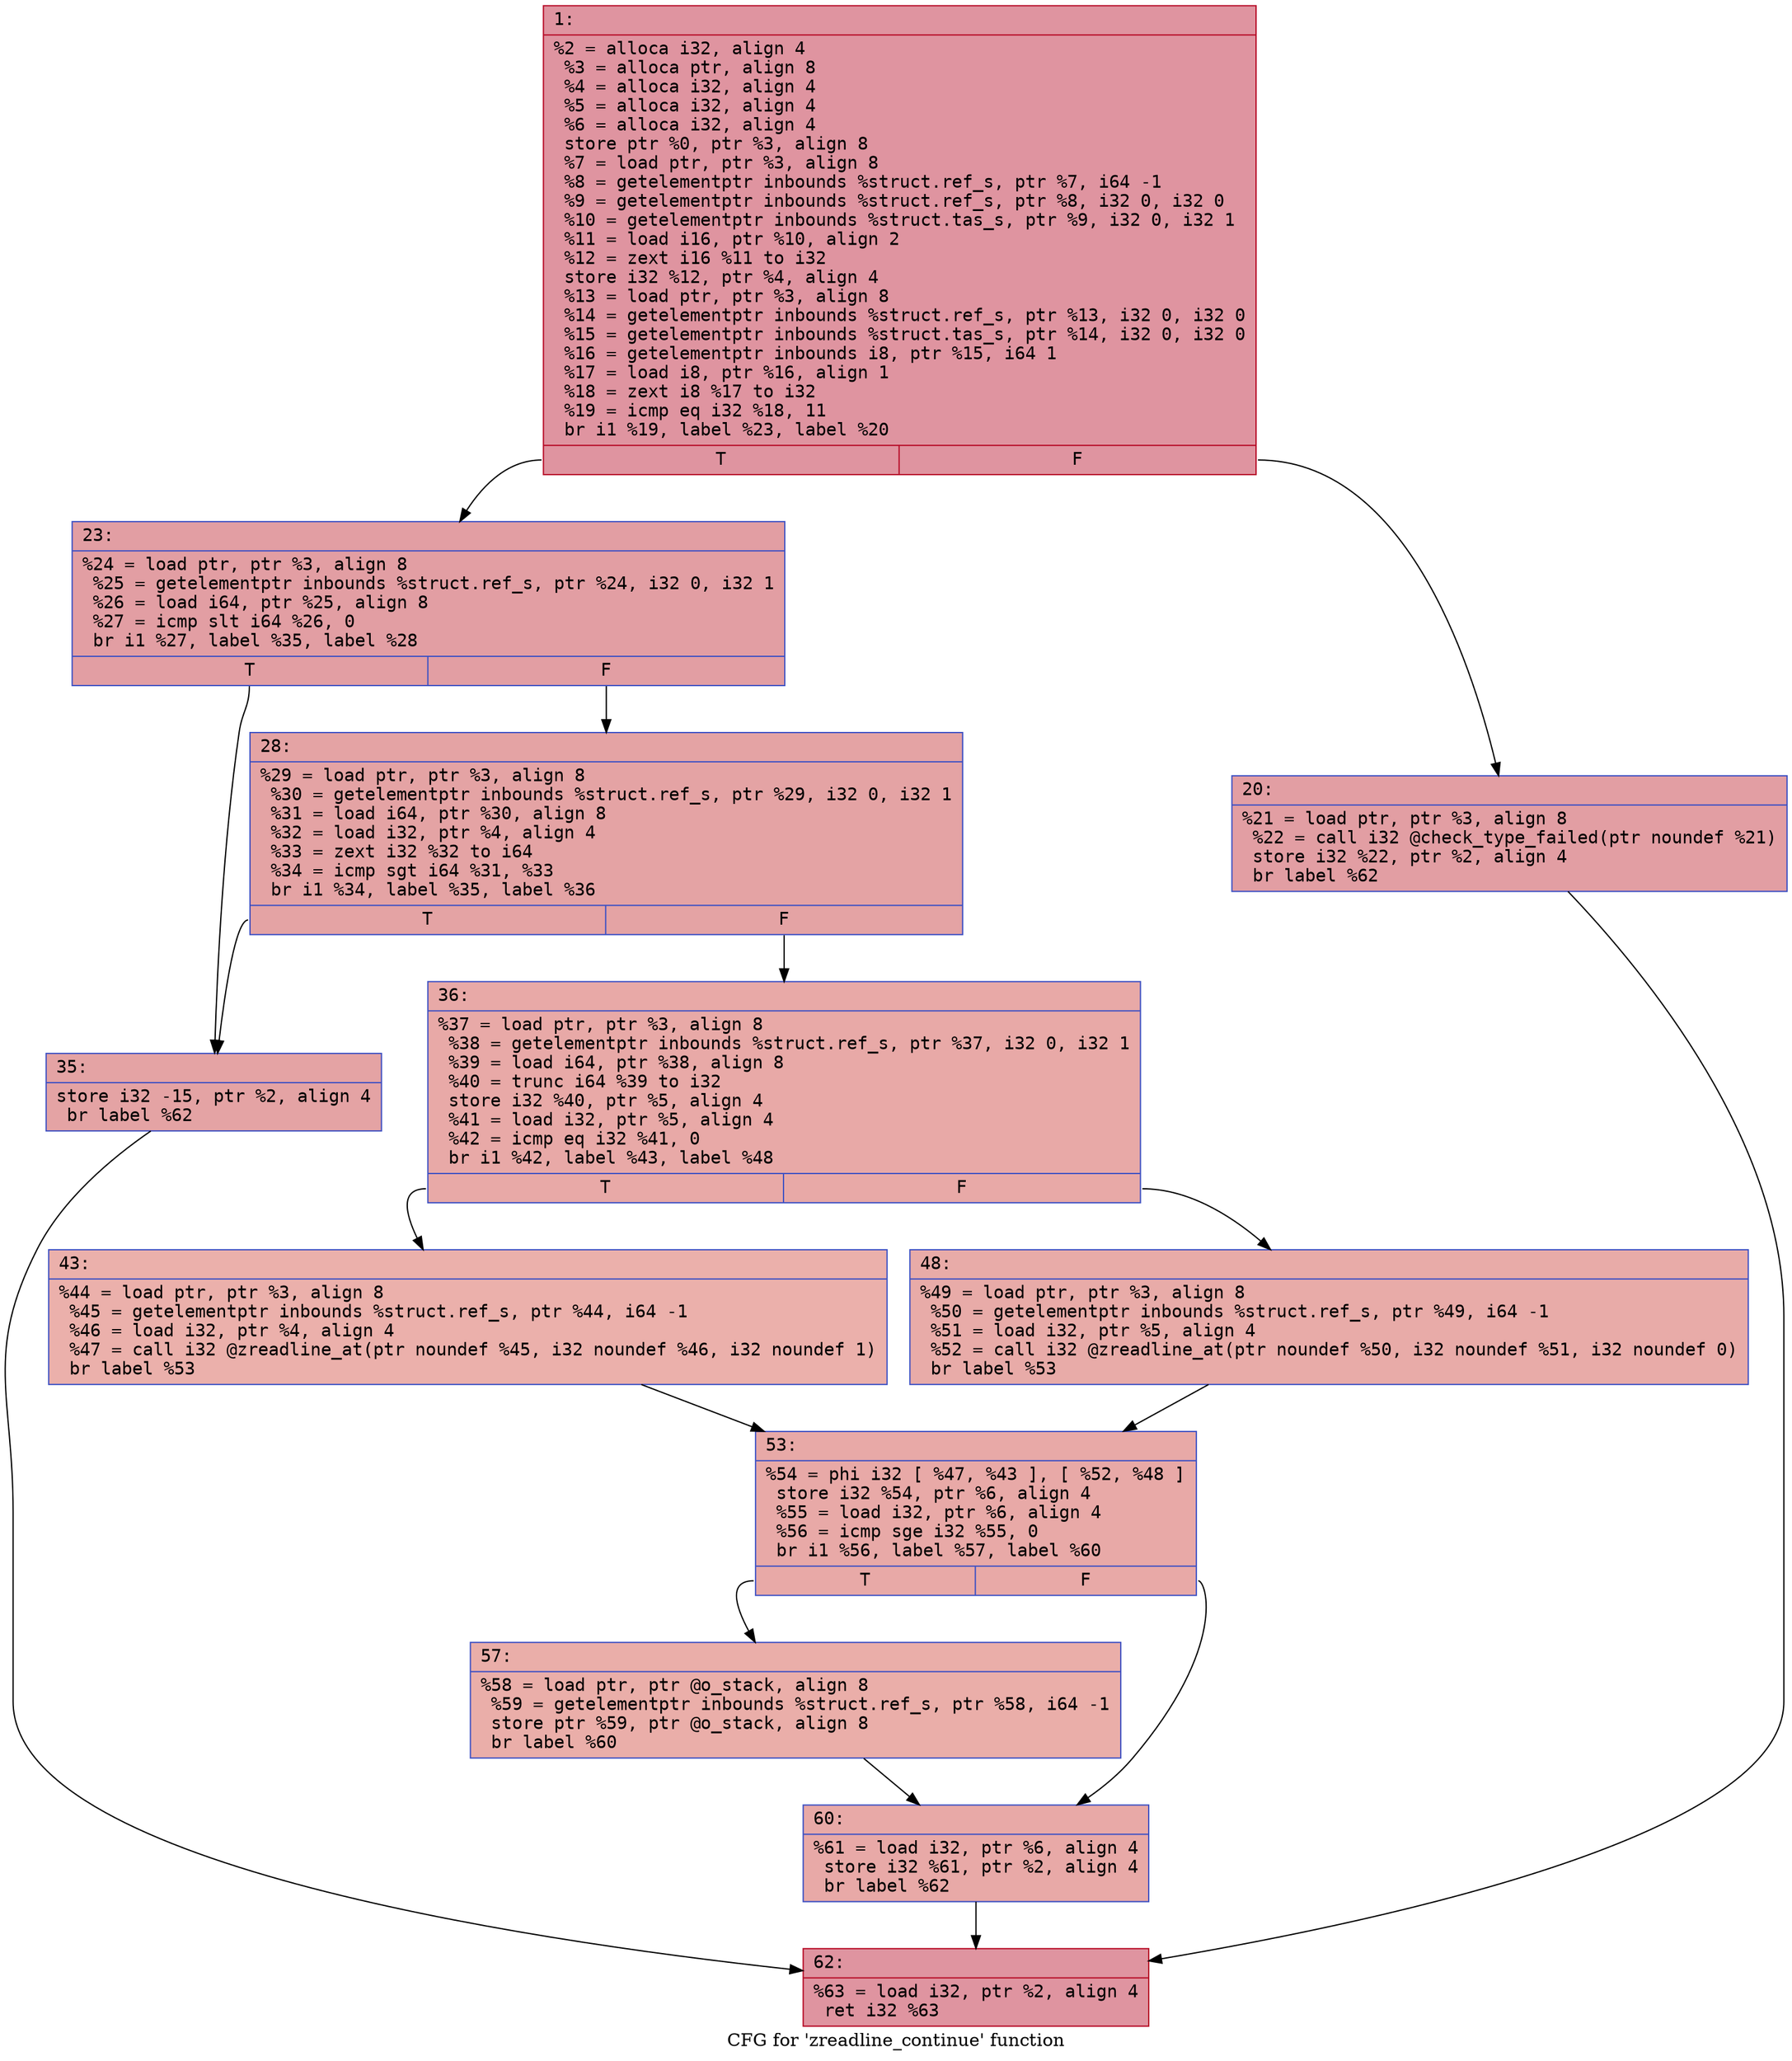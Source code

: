 digraph "CFG for 'zreadline_continue' function" {
	label="CFG for 'zreadline_continue' function";

	Node0x600001a000a0 [shape=record,color="#b70d28ff", style=filled, fillcolor="#b70d2870" fontname="Courier",label="{1:\l|  %2 = alloca i32, align 4\l  %3 = alloca ptr, align 8\l  %4 = alloca i32, align 4\l  %5 = alloca i32, align 4\l  %6 = alloca i32, align 4\l  store ptr %0, ptr %3, align 8\l  %7 = load ptr, ptr %3, align 8\l  %8 = getelementptr inbounds %struct.ref_s, ptr %7, i64 -1\l  %9 = getelementptr inbounds %struct.ref_s, ptr %8, i32 0, i32 0\l  %10 = getelementptr inbounds %struct.tas_s, ptr %9, i32 0, i32 1\l  %11 = load i16, ptr %10, align 2\l  %12 = zext i16 %11 to i32\l  store i32 %12, ptr %4, align 4\l  %13 = load ptr, ptr %3, align 8\l  %14 = getelementptr inbounds %struct.ref_s, ptr %13, i32 0, i32 0\l  %15 = getelementptr inbounds %struct.tas_s, ptr %14, i32 0, i32 0\l  %16 = getelementptr inbounds i8, ptr %15, i64 1\l  %17 = load i8, ptr %16, align 1\l  %18 = zext i8 %17 to i32\l  %19 = icmp eq i32 %18, 11\l  br i1 %19, label %23, label %20\l|{<s0>T|<s1>F}}"];
	Node0x600001a000a0:s0 -> Node0x600001a00410[tooltip="1 -> 23\nProbability 50.00%" ];
	Node0x600001a000a0:s1 -> Node0x600001a003c0[tooltip="1 -> 20\nProbability 50.00%" ];
	Node0x600001a003c0 [shape=record,color="#3d50c3ff", style=filled, fillcolor="#be242e70" fontname="Courier",label="{20:\l|  %21 = load ptr, ptr %3, align 8\l  %22 = call i32 @check_type_failed(ptr noundef %21)\l  store i32 %22, ptr %2, align 4\l  br label %62\l}"];
	Node0x600001a003c0 -> Node0x600001a006e0[tooltip="20 -> 62\nProbability 100.00%" ];
	Node0x600001a00410 [shape=record,color="#3d50c3ff", style=filled, fillcolor="#be242e70" fontname="Courier",label="{23:\l|  %24 = load ptr, ptr %3, align 8\l  %25 = getelementptr inbounds %struct.ref_s, ptr %24, i32 0, i32 1\l  %26 = load i64, ptr %25, align 8\l  %27 = icmp slt i64 %26, 0\l  br i1 %27, label %35, label %28\l|{<s0>T|<s1>F}}"];
	Node0x600001a00410:s0 -> Node0x600001a004b0[tooltip="23 -> 35\nProbability 37.50%" ];
	Node0x600001a00410:s1 -> Node0x600001a00460[tooltip="23 -> 28\nProbability 62.50%" ];
	Node0x600001a00460 [shape=record,color="#3d50c3ff", style=filled, fillcolor="#c32e3170" fontname="Courier",label="{28:\l|  %29 = load ptr, ptr %3, align 8\l  %30 = getelementptr inbounds %struct.ref_s, ptr %29, i32 0, i32 1\l  %31 = load i64, ptr %30, align 8\l  %32 = load i32, ptr %4, align 4\l  %33 = zext i32 %32 to i64\l  %34 = icmp sgt i64 %31, %33\l  br i1 %34, label %35, label %36\l|{<s0>T|<s1>F}}"];
	Node0x600001a00460:s0 -> Node0x600001a004b0[tooltip="28 -> 35\nProbability 50.00%" ];
	Node0x600001a00460:s1 -> Node0x600001a00500[tooltip="28 -> 36\nProbability 50.00%" ];
	Node0x600001a004b0 [shape=record,color="#3d50c3ff", style=filled, fillcolor="#c32e3170" fontname="Courier",label="{35:\l|  store i32 -15, ptr %2, align 4\l  br label %62\l}"];
	Node0x600001a004b0 -> Node0x600001a006e0[tooltip="35 -> 62\nProbability 100.00%" ];
	Node0x600001a00500 [shape=record,color="#3d50c3ff", style=filled, fillcolor="#ca3b3770" fontname="Courier",label="{36:\l|  %37 = load ptr, ptr %3, align 8\l  %38 = getelementptr inbounds %struct.ref_s, ptr %37, i32 0, i32 1\l  %39 = load i64, ptr %38, align 8\l  %40 = trunc i64 %39 to i32\l  store i32 %40, ptr %5, align 4\l  %41 = load i32, ptr %5, align 4\l  %42 = icmp eq i32 %41, 0\l  br i1 %42, label %43, label %48\l|{<s0>T|<s1>F}}"];
	Node0x600001a00500:s0 -> Node0x600001a00550[tooltip="36 -> 43\nProbability 37.50%" ];
	Node0x600001a00500:s1 -> Node0x600001a005a0[tooltip="36 -> 48\nProbability 62.50%" ];
	Node0x600001a00550 [shape=record,color="#3d50c3ff", style=filled, fillcolor="#d24b4070" fontname="Courier",label="{43:\l|  %44 = load ptr, ptr %3, align 8\l  %45 = getelementptr inbounds %struct.ref_s, ptr %44, i64 -1\l  %46 = load i32, ptr %4, align 4\l  %47 = call i32 @zreadline_at(ptr noundef %45, i32 noundef %46, i32 noundef 1)\l  br label %53\l}"];
	Node0x600001a00550 -> Node0x600001a005f0[tooltip="43 -> 53\nProbability 100.00%" ];
	Node0x600001a005a0 [shape=record,color="#3d50c3ff", style=filled, fillcolor="#cc403a70" fontname="Courier",label="{48:\l|  %49 = load ptr, ptr %3, align 8\l  %50 = getelementptr inbounds %struct.ref_s, ptr %49, i64 -1\l  %51 = load i32, ptr %5, align 4\l  %52 = call i32 @zreadline_at(ptr noundef %50, i32 noundef %51, i32 noundef 0)\l  br label %53\l}"];
	Node0x600001a005a0 -> Node0x600001a005f0[tooltip="48 -> 53\nProbability 100.00%" ];
	Node0x600001a005f0 [shape=record,color="#3d50c3ff", style=filled, fillcolor="#ca3b3770" fontname="Courier",label="{53:\l|  %54 = phi i32 [ %47, %43 ], [ %52, %48 ]\l  store i32 %54, ptr %6, align 4\l  %55 = load i32, ptr %6, align 4\l  %56 = icmp sge i32 %55, 0\l  br i1 %56, label %57, label %60\l|{<s0>T|<s1>F}}"];
	Node0x600001a005f0:s0 -> Node0x600001a00640[tooltip="53 -> 57\nProbability 50.00%" ];
	Node0x600001a005f0:s1 -> Node0x600001a00690[tooltip="53 -> 60\nProbability 50.00%" ];
	Node0x600001a00640 [shape=record,color="#3d50c3ff", style=filled, fillcolor="#d0473d70" fontname="Courier",label="{57:\l|  %58 = load ptr, ptr @o_stack, align 8\l  %59 = getelementptr inbounds %struct.ref_s, ptr %58, i64 -1\l  store ptr %59, ptr @o_stack, align 8\l  br label %60\l}"];
	Node0x600001a00640 -> Node0x600001a00690[tooltip="57 -> 60\nProbability 100.00%" ];
	Node0x600001a00690 [shape=record,color="#3d50c3ff", style=filled, fillcolor="#ca3b3770" fontname="Courier",label="{60:\l|  %61 = load i32, ptr %6, align 4\l  store i32 %61, ptr %2, align 4\l  br label %62\l}"];
	Node0x600001a00690 -> Node0x600001a006e0[tooltip="60 -> 62\nProbability 100.00%" ];
	Node0x600001a006e0 [shape=record,color="#b70d28ff", style=filled, fillcolor="#b70d2870" fontname="Courier",label="{62:\l|  %63 = load i32, ptr %2, align 4\l  ret i32 %63\l}"];
}
